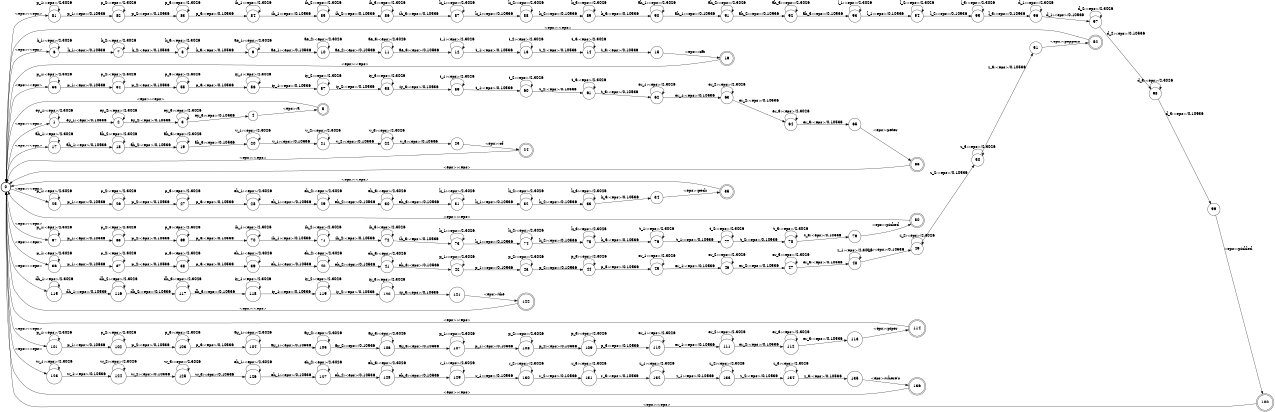 digraph FST {
rankdir = LR;
size = "8.5,11";
center = 1;
orientation = Portrait;
ranksep = "0.4";
nodesep = "0.25";
0 [label = "0", shape = circle, style = bold, fontsize = 14]
	0 -> 1 [label = "<eps>:<eps>", fontsize = 14];
	0 -> 6 [label = "<eps>:<eps>", fontsize = 14];
	0 -> 17 [label = "<eps>:<eps>", fontsize = 14];
	0 -> 25 [label = "<eps>:<eps>", fontsize = 14];
	0 -> 36 [label = "<eps>:<eps>", fontsize = 14];
	0 -> 53 [label = "<eps>:<eps>", fontsize = 14];
	0 -> 67 [label = "<eps>:<eps>", fontsize = 14];
	0 -> 81 [label = "<eps>:<eps>", fontsize = 14];
	0 -> 101 [label = "<eps>:<eps>", fontsize = 14];
	0 -> 115 [label = "<eps>:<eps>", fontsize = 14];
	0 -> 123 [label = "<eps>:<eps>", fontsize = 14];
1 [label = "1", shape = circle, style = solid, fontsize = 14]
	1 -> 1 [label = "ey_1:<eps>/2.3026", fontsize = 14];
	1 -> 2 [label = "ey_1:<eps>/0.10536", fontsize = 14];
2 [label = "2", shape = circle, style = solid, fontsize = 14]
	2 -> 2 [label = "ey_2:<eps>/2.3026", fontsize = 14];
	2 -> 3 [label = "ey_2:<eps>/0.10536", fontsize = 14];
3 [label = "3", shape = circle, style = solid, fontsize = 14]
	3 -> 3 [label = "ey_3:<eps>/2.3026", fontsize = 14];
	3 -> 4 [label = "ey_3:<eps>/0.10536", fontsize = 14];
4 [label = "4", shape = circle, style = solid, fontsize = 14]
	4 -> 5 [label = "<eps>:a", fontsize = 14];
5 [label = "5", shape = doublecircle, style = solid, fontsize = 14]
	5 -> 0 [label = "<eps>:<eps>", fontsize = 14];
6 [label = "6", shape = circle, style = solid, fontsize = 14]
	6 -> 6 [label = "k_1:<eps>/2.3026", fontsize = 14];
	6 -> 7 [label = "k_1:<eps>/0.10536", fontsize = 14];
7 [label = "7", shape = circle, style = solid, fontsize = 14]
	7 -> 7 [label = "k_2:<eps>/2.3026", fontsize = 14];
	7 -> 8 [label = "k_2:<eps>/0.10536", fontsize = 14];
8 [label = "8", shape = circle, style = solid, fontsize = 14]
	8 -> 8 [label = "k_3:<eps>/2.3026", fontsize = 14];
	8 -> 9 [label = "k_3:<eps>/0.10536", fontsize = 14];
9 [label = "9", shape = circle, style = solid, fontsize = 14]
	9 -> 9 [label = "ae_1:<eps>/2.3026", fontsize = 14];
	9 -> 10 [label = "ae_1:<eps>/0.10536", fontsize = 14];
10 [label = "10", shape = circle, style = solid, fontsize = 14]
	10 -> 10 [label = "ae_2:<eps>/2.3026", fontsize = 14];
	10 -> 11 [label = "ae_2:<eps>/0.10536", fontsize = 14];
11 [label = "11", shape = circle, style = solid, fontsize = 14]
	11 -> 11 [label = "ae_3:<eps>/2.3026", fontsize = 14];
	11 -> 12 [label = "ae_3:<eps>/0.10536", fontsize = 14];
12 [label = "12", shape = circle, style = solid, fontsize = 14]
	12 -> 12 [label = "t_1:<eps>/2.3026", fontsize = 14];
	12 -> 13 [label = "t_1:<eps>/0.10536", fontsize = 14];
13 [label = "13", shape = circle, style = solid, fontsize = 14]
	13 -> 13 [label = "t_2:<eps>/2.3026", fontsize = 14];
	13 -> 14 [label = "t_2:<eps>/0.10536", fontsize = 14];
14 [label = "14", shape = circle, style = solid, fontsize = 14]
	14 -> 14 [label = "t_3:<eps>/2.3026", fontsize = 14];
	14 -> 15 [label = "t_3:<eps>/0.10536", fontsize = 14];
15 [label = "15", shape = circle, style = solid, fontsize = 14]
	15 -> 16 [label = "<eps>:cat", fontsize = 14];
16 [label = "16", shape = doublecircle, style = solid, fontsize = 14]
	16 -> 0 [label = "<eps>:<eps>", fontsize = 14];
17 [label = "17", shape = circle, style = solid, fontsize = 14]
	17 -> 17 [label = "ah_1:<eps>/2.3026", fontsize = 14];
	17 -> 18 [label = "ah_1:<eps>/0.10536", fontsize = 14];
18 [label = "18", shape = circle, style = solid, fontsize = 14]
	18 -> 18 [label = "ah_2:<eps>/2.3026", fontsize = 14];
	18 -> 19 [label = "ah_2:<eps>/0.10536", fontsize = 14];
19 [label = "19", shape = circle, style = solid, fontsize = 14]
	19 -> 19 [label = "ah_3:<eps>/2.3026", fontsize = 14];
	19 -> 20 [label = "ah_3:<eps>/0.10536", fontsize = 14];
20 [label = "20", shape = circle, style = solid, fontsize = 14]
	20 -> 20 [label = "v_1:<eps>/2.3026", fontsize = 14];
	20 -> 21 [label = "v_1:<eps>/0.10536", fontsize = 14];
21 [label = "21", shape = circle, style = solid, fontsize = 14]
	21 -> 21 [label = "v_2:<eps>/2.3026", fontsize = 14];
	21 -> 22 [label = "v_2:<eps>/0.10536", fontsize = 14];
22 [label = "22", shape = circle, style = solid, fontsize = 14]
	22 -> 22 [label = "v_3:<eps>/2.3026", fontsize = 14];
	22 -> 23 [label = "v_3:<eps>/0.10536", fontsize = 14];
23 [label = "23", shape = circle, style = solid, fontsize = 14]
	23 -> 24 [label = "<eps>:of", fontsize = 14];
24 [label = "24", shape = doublecircle, style = solid, fontsize = 14]
	24 -> 0 [label = "<eps>:<eps>", fontsize = 14];
25 [label = "25", shape = circle, style = solid, fontsize = 14]
	25 -> 25 [label = "p_1:<eps>/2.3026", fontsize = 14];
	25 -> 26 [label = "p_1:<eps>/0.10536", fontsize = 14];
26 [label = "26", shape = circle, style = solid, fontsize = 14]
	26 -> 26 [label = "p_2:<eps>/2.3026", fontsize = 14];
	26 -> 27 [label = "p_2:<eps>/0.10536", fontsize = 14];
27 [label = "27", shape = circle, style = solid, fontsize = 14]
	27 -> 27 [label = "p_3:<eps>/2.3026", fontsize = 14];
	27 -> 28 [label = "p_3:<eps>/0.10536", fontsize = 14];
28 [label = "28", shape = circle, style = solid, fontsize = 14]
	28 -> 28 [label = "eh_1:<eps>/2.3026", fontsize = 14];
	28 -> 29 [label = "eh_1:<eps>/0.10536", fontsize = 14];
29 [label = "29", shape = circle, style = solid, fontsize = 14]
	29 -> 29 [label = "eh_2:<eps>/2.3026", fontsize = 14];
	29 -> 30 [label = "eh_2:<eps>/0.10536", fontsize = 14];
30 [label = "30", shape = circle, style = solid, fontsize = 14]
	30 -> 30 [label = "eh_3:<eps>/2.3026", fontsize = 14];
	30 -> 31 [label = "eh_3:<eps>/0.10536", fontsize = 14];
31 [label = "31", shape = circle, style = solid, fontsize = 14]
	31 -> 31 [label = "k_1:<eps>/2.3026", fontsize = 14];
	31 -> 32 [label = "k_1:<eps>/0.10536", fontsize = 14];
32 [label = "32", shape = circle, style = solid, fontsize = 14]
	32 -> 32 [label = "k_2:<eps>/2.3026", fontsize = 14];
	32 -> 33 [label = "k_2:<eps>/0.10536", fontsize = 14];
33 [label = "33", shape = circle, style = solid, fontsize = 14]
	33 -> 33 [label = "k_3:<eps>/2.3026", fontsize = 14];
	33 -> 34 [label = "k_3:<eps>/0.10536", fontsize = 14];
34 [label = "34", shape = circle, style = solid, fontsize = 14]
	34 -> 35 [label = "<eps>:peck", fontsize = 14];
35 [label = "35", shape = doublecircle, style = solid, fontsize = 14]
	35 -> 0 [label = "<eps>:<eps>", fontsize = 14];
36 [label = "36", shape = circle, style = solid, fontsize = 14]
	36 -> 36 [label = "p_1:<eps>/2.3026", fontsize = 14];
	36 -> 37 [label = "p_1:<eps>/0.10536", fontsize = 14];
37 [label = "37", shape = circle, style = solid, fontsize = 14]
	37 -> 37 [label = "p_2:<eps>/2.3026", fontsize = 14];
	37 -> 38 [label = "p_2:<eps>/0.10536", fontsize = 14];
38 [label = "38", shape = circle, style = solid, fontsize = 14]
	38 -> 38 [label = "p_3:<eps>/2.3026", fontsize = 14];
	38 -> 39 [label = "p_3:<eps>/0.10536", fontsize = 14];
39 [label = "39", shape = circle, style = solid, fontsize = 14]
	39 -> 39 [label = "eh_1:<eps>/2.3026", fontsize = 14];
	39 -> 40 [label = "eh_1:<eps>/0.10536", fontsize = 14];
40 [label = "40", shape = circle, style = solid, fontsize = 14]
	40 -> 40 [label = "eh_2:<eps>/2.3026", fontsize = 14];
	40 -> 41 [label = "eh_2:<eps>/0.10536", fontsize = 14];
41 [label = "41", shape = circle, style = solid, fontsize = 14]
	41 -> 41 [label = "eh_3:<eps>/2.3026", fontsize = 14];
	41 -> 42 [label = "eh_3:<eps>/0.10536", fontsize = 14];
42 [label = "42", shape = circle, style = solid, fontsize = 14]
	42 -> 42 [label = "p_1:<eps>/2.3026", fontsize = 14];
	42 -> 43 [label = "p_1:<eps>/0.10536", fontsize = 14];
43 [label = "43", shape = circle, style = solid, fontsize = 14]
	43 -> 43 [label = "p_2:<eps>/2.3026", fontsize = 14];
	43 -> 44 [label = "p_2:<eps>/0.10536", fontsize = 14];
44 [label = "44", shape = circle, style = solid, fontsize = 14]
	44 -> 44 [label = "p_3:<eps>/2.3026", fontsize = 14];
	44 -> 45 [label = "p_3:<eps>/0.10536", fontsize = 14];
45 [label = "45", shape = circle, style = solid, fontsize = 14]
	45 -> 45 [label = "er_1:<eps>/2.3026", fontsize = 14];
	45 -> 46 [label = "er_1:<eps>/0.10536", fontsize = 14];
46 [label = "46", shape = circle, style = solid, fontsize = 14]
	46 -> 46 [label = "er_2:<eps>/2.3026", fontsize = 14];
	46 -> 47 [label = "er_2:<eps>/0.10536", fontsize = 14];
47 [label = "47", shape = circle, style = solid, fontsize = 14]
	47 -> 47 [label = "er_3:<eps>/2.3026", fontsize = 14];
	47 -> 48 [label = "er_3:<eps>/0.10536", fontsize = 14];
48 [label = "48", shape = circle, style = solid, fontsize = 14]
	48 -> 48 [label = "z_1:<eps>/2.3026", fontsize = 14];
	48 -> 49 [label = "z_1:<eps>/0.10536", fontsize = 14];
49 [label = "49", shape = circle, style = solid, fontsize = 14]
	49 -> 49 [label = "z_2:<eps>/2.3026", fontsize = 14];
	49 -> 50 [label = "z_2:<eps>/0.10536", fontsize = 14];
50 [label = "50", shape = circle, style = solid, fontsize = 14]
	50 -> 50 [label = "z_3:<eps>/2.3026", fontsize = 14];
	50 -> 51 [label = "z_3:<eps>/0.10536", fontsize = 14];
51 [label = "51", shape = circle, style = solid, fontsize = 14]
	51 -> 52 [label = "<eps>:peppers", fontsize = 14];
52 [label = "52", shape = doublecircle, style = solid, fontsize = 14]
	52 -> 0 [label = "<eps>:<eps>", fontsize = 14];
53 [label = "53", shape = circle, style = solid, fontsize = 14]
	53 -> 53 [label = "p_1:<eps>/2.3026", fontsize = 14];
	53 -> 54 [label = "p_1:<eps>/0.10536", fontsize = 14];
54 [label = "54", shape = circle, style = solid, fontsize = 14]
	54 -> 54 [label = "p_2:<eps>/2.3026", fontsize = 14];
	54 -> 55 [label = "p_2:<eps>/0.10536", fontsize = 14];
55 [label = "55", shape = circle, style = solid, fontsize = 14]
	55 -> 55 [label = "p_3:<eps>/2.3026", fontsize = 14];
	55 -> 56 [label = "p_3:<eps>/0.10536", fontsize = 14];
56 [label = "56", shape = circle, style = solid, fontsize = 14]
	56 -> 56 [label = "iy_1:<eps>/2.3026", fontsize = 14];
	56 -> 57 [label = "iy_1:<eps>/0.10536", fontsize = 14];
57 [label = "57", shape = circle, style = solid, fontsize = 14]
	57 -> 57 [label = "iy_2:<eps>/2.3026", fontsize = 14];
	57 -> 58 [label = "iy_2:<eps>/0.10536", fontsize = 14];
58 [label = "58", shape = circle, style = solid, fontsize = 14]
	58 -> 58 [label = "iy_3:<eps>/2.3026", fontsize = 14];
	58 -> 59 [label = "iy_3:<eps>/0.10536", fontsize = 14];
59 [label = "59", shape = circle, style = solid, fontsize = 14]
	59 -> 59 [label = "t_1:<eps>/2.3026", fontsize = 14];
	59 -> 60 [label = "t_1:<eps>/0.10536", fontsize = 14];
60 [label = "60", shape = circle, style = solid, fontsize = 14]
	60 -> 60 [label = "t_2:<eps>/2.3026", fontsize = 14];
	60 -> 61 [label = "t_2:<eps>/0.10536", fontsize = 14];
61 [label = "61", shape = circle, style = solid, fontsize = 14]
	61 -> 61 [label = "t_3:<eps>/2.3026", fontsize = 14];
	61 -> 62 [label = "t_3:<eps>/0.10536", fontsize = 14];
62 [label = "62", shape = circle, style = solid, fontsize = 14]
	62 -> 62 [label = "er_1:<eps>/2.3026", fontsize = 14];
	62 -> 63 [label = "er_1:<eps>/0.10536", fontsize = 14];
63 [label = "63", shape = circle, style = solid, fontsize = 14]
	63 -> 63 [label = "er_2:<eps>/2.3026", fontsize = 14];
	63 -> 64 [label = "er_2:<eps>/0.10536", fontsize = 14];
64 [label = "64", shape = circle, style = solid, fontsize = 14]
	64 -> 64 [label = "er_3:<eps>/2.3026", fontsize = 14];
	64 -> 65 [label = "er_3:<eps>/0.10536", fontsize = 14];
65 [label = "65", shape = circle, style = solid, fontsize = 14]
	65 -> 66 [label = "<eps>:peter", fontsize = 14];
66 [label = "66", shape = doublecircle, style = solid, fontsize = 14]
	66 -> 0 [label = "<eps>:<eps>", fontsize = 14];
67 [label = "67", shape = circle, style = solid, fontsize = 14]
	67 -> 67 [label = "p_1:<eps>/2.3026", fontsize = 14];
	67 -> 68 [label = "p_1:<eps>/0.10536", fontsize = 14];
68 [label = "68", shape = circle, style = solid, fontsize = 14]
	68 -> 68 [label = "p_2:<eps>/2.3026", fontsize = 14];
	68 -> 69 [label = "p_2:<eps>/0.10536", fontsize = 14];
69 [label = "69", shape = circle, style = solid, fontsize = 14]
	69 -> 69 [label = "p_3:<eps>/2.3026", fontsize = 14];
	69 -> 70 [label = "p_3:<eps>/0.10536", fontsize = 14];
70 [label = "70", shape = circle, style = solid, fontsize = 14]
	70 -> 70 [label = "ih_1:<eps>/2.3026", fontsize = 14];
	70 -> 71 [label = "ih_1:<eps>/0.10536", fontsize = 14];
71 [label = "71", shape = circle, style = solid, fontsize = 14]
	71 -> 71 [label = "ih_2:<eps>/2.3026", fontsize = 14];
	71 -> 72 [label = "ih_2:<eps>/0.10536", fontsize = 14];
72 [label = "72", shape = circle, style = solid, fontsize = 14]
	72 -> 72 [label = "ih_3:<eps>/2.3026", fontsize = 14];
	72 -> 73 [label = "ih_3:<eps>/0.10536", fontsize = 14];
73 [label = "73", shape = circle, style = solid, fontsize = 14]
	73 -> 73 [label = "k_1:<eps>/2.3026", fontsize = 14];
	73 -> 74 [label = "k_1:<eps>/0.10536", fontsize = 14];
74 [label = "74", shape = circle, style = solid, fontsize = 14]
	74 -> 74 [label = "k_2:<eps>/2.3026", fontsize = 14];
	74 -> 75 [label = "k_2:<eps>/0.10536", fontsize = 14];
75 [label = "75", shape = circle, style = solid, fontsize = 14]
	75 -> 75 [label = "k_3:<eps>/2.3026", fontsize = 14];
	75 -> 76 [label = "k_3:<eps>/0.10536", fontsize = 14];
76 [label = "76", shape = circle, style = solid, fontsize = 14]
	76 -> 76 [label = "t_1:<eps>/2.3026", fontsize = 14];
	76 -> 77 [label = "t_1:<eps>/0.10536", fontsize = 14];
77 [label = "77", shape = circle, style = solid, fontsize = 14]
	77 -> 77 [label = "t_2:<eps>/2.3026", fontsize = 14];
	77 -> 78 [label = "t_2:<eps>/0.10536", fontsize = 14];
78 [label = "78", shape = circle, style = solid, fontsize = 14]
	78 -> 78 [label = "t_3:<eps>/2.3026", fontsize = 14];
	78 -> 79 [label = "t_3:<eps>/0.10536", fontsize = 14];
79 [label = "79", shape = circle, style = solid, fontsize = 14]
	79 -> 80 [label = "<eps>:picked", fontsize = 14];
80 [label = "80", shape = doublecircle, style = solid, fontsize = 14]
	80 -> 0 [label = "<eps>:<eps>", fontsize = 14];
81 [label = "81", shape = circle, style = solid, fontsize = 14]
	81 -> 81 [label = "p_1:<eps>/2.3026", fontsize = 14];
	81 -> 82 [label = "p_1:<eps>/0.10536", fontsize = 14];
82 [label = "82", shape = circle, style = solid, fontsize = 14]
	82 -> 82 [label = "p_2:<eps>/2.3026", fontsize = 14];
	82 -> 83 [label = "p_2:<eps>/0.10536", fontsize = 14];
83 [label = "83", shape = circle, style = solid, fontsize = 14]
	83 -> 83 [label = "p_3:<eps>/2.3026", fontsize = 14];
	83 -> 84 [label = "p_3:<eps>/0.10536", fontsize = 14];
84 [label = "84", shape = circle, style = solid, fontsize = 14]
	84 -> 84 [label = "ih_1:<eps>/2.3026", fontsize = 14];
	84 -> 85 [label = "ih_1:<eps>/0.10536", fontsize = 14];
85 [label = "85", shape = circle, style = solid, fontsize = 14]
	85 -> 85 [label = "ih_2:<eps>/2.3026", fontsize = 14];
	85 -> 86 [label = "ih_2:<eps>/0.10536", fontsize = 14];
86 [label = "86", shape = circle, style = solid, fontsize = 14]
	86 -> 86 [label = "ih_3:<eps>/2.3026", fontsize = 14];
	86 -> 87 [label = "ih_3:<eps>/0.10536", fontsize = 14];
87 [label = "87", shape = circle, style = solid, fontsize = 14]
	87 -> 87 [label = "k_1:<eps>/2.3026", fontsize = 14];
	87 -> 88 [label = "k_1:<eps>/0.10536", fontsize = 14];
88 [label = "88", shape = circle, style = solid, fontsize = 14]
	88 -> 88 [label = "k_2:<eps>/2.3026", fontsize = 14];
	88 -> 89 [label = "k_2:<eps>/0.10536", fontsize = 14];
89 [label = "89", shape = circle, style = solid, fontsize = 14]
	89 -> 89 [label = "k_3:<eps>/2.3026", fontsize = 14];
	89 -> 90 [label = "k_3:<eps>/0.10536", fontsize = 14];
90 [label = "90", shape = circle, style = solid, fontsize = 14]
	90 -> 90 [label = "ah_1:<eps>/2.3026", fontsize = 14];
	90 -> 91 [label = "ah_1:<eps>/0.10536", fontsize = 14];
91 [label = "91", shape = circle, style = solid, fontsize = 14]
	91 -> 91 [label = "ah_2:<eps>/2.3026", fontsize = 14];
	91 -> 92 [label = "ah_2:<eps>/0.10536", fontsize = 14];
92 [label = "92", shape = circle, style = solid, fontsize = 14]
	92 -> 92 [label = "ah_3:<eps>/2.3026", fontsize = 14];
	92 -> 93 [label = "ah_3:<eps>/0.10536", fontsize = 14];
93 [label = "93", shape = circle, style = solid, fontsize = 14]
	93 -> 93 [label = "l_1:<eps>/2.3026", fontsize = 14];
	93 -> 94 [label = "l_1:<eps>/0.10536", fontsize = 14];
94 [label = "94", shape = circle, style = solid, fontsize = 14]
	94 -> 94 [label = "l_2:<eps>/2.3026", fontsize = 14];
	94 -> 95 [label = "l_2:<eps>/0.10536", fontsize = 14];
95 [label = "95", shape = circle, style = solid, fontsize = 14]
	95 -> 95 [label = "l_3:<eps>/2.3026", fontsize = 14];
	95 -> 96 [label = "l_3:<eps>/0.10536", fontsize = 14];
96 [label = "96", shape = circle, style = solid, fontsize = 14]
	96 -> 96 [label = "d_1:<eps>/2.3026", fontsize = 14];
	96 -> 97 [label = "d_1:<eps>/0.10536", fontsize = 14];
97 [label = "97", shape = circle, style = solid, fontsize = 14]
	97 -> 97 [label = "d_2:<eps>/2.3026", fontsize = 14];
	97 -> 98 [label = "d_2:<eps>/0.10536", fontsize = 14];
98 [label = "98", shape = circle, style = solid, fontsize = 14]
	98 -> 98 [label = "d_3:<eps>/2.3026", fontsize = 14];
	98 -> 99 [label = "d_3:<eps>/0.10536", fontsize = 14];
99 [label = "99", shape = circle, style = solid, fontsize = 14]
	99 -> 100 [label = "<eps>:pickled", fontsize = 14];
100 [label = "100", shape = doublecircle, style = solid, fontsize = 14]
	100 -> 0 [label = "<eps>:<eps>", fontsize = 14];
101 [label = "101", shape = circle, style = solid, fontsize = 14]
	101 -> 101 [label = "p_1:<eps>/2.3026", fontsize = 14];
	101 -> 102 [label = "p_1:<eps>/0.10536", fontsize = 14];
102 [label = "102", shape = circle, style = solid, fontsize = 14]
	102 -> 102 [label = "p_2:<eps>/2.3026", fontsize = 14];
	102 -> 103 [label = "p_2:<eps>/0.10536", fontsize = 14];
103 [label = "103", shape = circle, style = solid, fontsize = 14]
	103 -> 103 [label = "p_3:<eps>/2.3026", fontsize = 14];
	103 -> 104 [label = "p_3:<eps>/0.10536", fontsize = 14];
104 [label = "104", shape = circle, style = solid, fontsize = 14]
	104 -> 104 [label = "ay_1:<eps>/2.3026", fontsize = 14];
	104 -> 105 [label = "ay_1:<eps>/0.10536", fontsize = 14];
105 [label = "105", shape = circle, style = solid, fontsize = 14]
	105 -> 105 [label = "ay_2:<eps>/2.3026", fontsize = 14];
	105 -> 106 [label = "ay_2:<eps>/0.10536", fontsize = 14];
106 [label = "106", shape = circle, style = solid, fontsize = 14]
	106 -> 106 [label = "ay_3:<eps>/2.3026", fontsize = 14];
	106 -> 107 [label = "ay_3:<eps>/0.10536", fontsize = 14];
107 [label = "107", shape = circle, style = solid, fontsize = 14]
	107 -> 107 [label = "p_1:<eps>/2.3026", fontsize = 14];
	107 -> 108 [label = "p_1:<eps>/0.10536", fontsize = 14];
108 [label = "108", shape = circle, style = solid, fontsize = 14]
	108 -> 108 [label = "p_2:<eps>/2.3026", fontsize = 14];
	108 -> 109 [label = "p_2:<eps>/0.10536", fontsize = 14];
109 [label = "109", shape = circle, style = solid, fontsize = 14]
	109 -> 109 [label = "p_3:<eps>/2.3026", fontsize = 14];
	109 -> 110 [label = "p_3:<eps>/0.10536", fontsize = 14];
110 [label = "110", shape = circle, style = solid, fontsize = 14]
	110 -> 110 [label = "er_1:<eps>/2.3026", fontsize = 14];
	110 -> 111 [label = "er_1:<eps>/0.10536", fontsize = 14];
111 [label = "111", shape = circle, style = solid, fontsize = 14]
	111 -> 111 [label = "er_2:<eps>/2.3026", fontsize = 14];
	111 -> 112 [label = "er_2:<eps>/0.10536", fontsize = 14];
112 [label = "112", shape = circle, style = solid, fontsize = 14]
	112 -> 112 [label = "er_3:<eps>/2.3026", fontsize = 14];
	112 -> 113 [label = "er_3:<eps>/0.10536", fontsize = 14];
113 [label = "113", shape = circle, style = solid, fontsize = 14]
	113 -> 114 [label = "<eps>:piper", fontsize = 14];
114 [label = "114", shape = doublecircle, style = solid, fontsize = 14]
	114 -> 0 [label = "<eps>:<eps>", fontsize = 14];
115 [label = "115", shape = circle, style = solid, fontsize = 14]
	115 -> 115 [label = "dh_1:<eps>/2.3026", fontsize = 14];
	115 -> 116 [label = "dh_1:<eps>/0.10536", fontsize = 14];
116 [label = "116", shape = circle, style = solid, fontsize = 14]
	116 -> 116 [label = "dh_2:<eps>/2.3026", fontsize = 14];
	116 -> 117 [label = "dh_2:<eps>/0.10536", fontsize = 14];
117 [label = "117", shape = circle, style = solid, fontsize = 14]
	117 -> 117 [label = "dh_3:<eps>/2.3026", fontsize = 14];
	117 -> 118 [label = "dh_3:<eps>/0.10536", fontsize = 14];
118 [label = "118", shape = circle, style = solid, fontsize = 14]
	118 -> 118 [label = "iy_1:<eps>/2.3026", fontsize = 14];
	118 -> 119 [label = "iy_1:<eps>/0.10536", fontsize = 14];
119 [label = "119", shape = circle, style = solid, fontsize = 14]
	119 -> 119 [label = "iy_2:<eps>/2.3026", fontsize = 14];
	119 -> 120 [label = "iy_2:<eps>/0.10536", fontsize = 14];
120 [label = "120", shape = circle, style = solid, fontsize = 14]
	120 -> 120 [label = "iy_3:<eps>/2.3026", fontsize = 14];
	120 -> 121 [label = "iy_3:<eps>/0.10536", fontsize = 14];
121 [label = "121", shape = circle, style = solid, fontsize = 14]
	121 -> 122 [label = "<eps>:the", fontsize = 14];
122 [label = "122", shape = doublecircle, style = solid, fontsize = 14]
	122 -> 0 [label = "<eps>:<eps>", fontsize = 14];
123 [label = "123", shape = circle, style = solid, fontsize = 14]
	123 -> 123 [label = "w_1:<eps>/2.3026", fontsize = 14];
	123 -> 124 [label = "w_1:<eps>/0.10536", fontsize = 14];
124 [label = "124", shape = circle, style = solid, fontsize = 14]
	124 -> 124 [label = "w_2:<eps>/2.3026", fontsize = 14];
	124 -> 125 [label = "w_2:<eps>/0.10536", fontsize = 14];
125 [label = "125", shape = circle, style = solid, fontsize = 14]
	125 -> 125 [label = "w_3:<eps>/2.3026", fontsize = 14];
	125 -> 126 [label = "w_3:<eps>/0.10536", fontsize = 14];
126 [label = "126", shape = circle, style = solid, fontsize = 14]
	126 -> 126 [label = "eh_1:<eps>/2.3026", fontsize = 14];
	126 -> 127 [label = "eh_1:<eps>/0.10536", fontsize = 14];
127 [label = "127", shape = circle, style = solid, fontsize = 14]
	127 -> 127 [label = "eh_2:<eps>/2.3026", fontsize = 14];
	127 -> 128 [label = "eh_2:<eps>/0.10536", fontsize = 14];
128 [label = "128", shape = circle, style = solid, fontsize = 14]
	128 -> 128 [label = "eh_3:<eps>/2.3026", fontsize = 14];
	128 -> 129 [label = "eh_3:<eps>/0.10536", fontsize = 14];
129 [label = "129", shape = circle, style = solid, fontsize = 14]
	129 -> 129 [label = "r_1:<eps>/2.3026", fontsize = 14];
	129 -> 130 [label = "r_1:<eps>/0.10536", fontsize = 14];
130 [label = "130", shape = circle, style = solid, fontsize = 14]
	130 -> 130 [label = "r_2:<eps>/2.3026", fontsize = 14];
	130 -> 131 [label = "r_2:<eps>/0.10536", fontsize = 14];
131 [label = "131", shape = circle, style = solid, fontsize = 14]
	131 -> 131 [label = "r_3:<eps>/2.3026", fontsize = 14];
	131 -> 132 [label = "r_3:<eps>/0.10536", fontsize = 14];
132 [label = "132", shape = circle, style = solid, fontsize = 14]
	132 -> 132 [label = "z_1:<eps>/2.3026", fontsize = 14];
	132 -> 133 [label = "z_1:<eps>/0.10536", fontsize = 14];
133 [label = "133", shape = circle, style = solid, fontsize = 14]
	133 -> 133 [label = "z_2:<eps>/2.3026", fontsize = 14];
	133 -> 134 [label = "z_2:<eps>/0.10536", fontsize = 14];
134 [label = "134", shape = circle, style = solid, fontsize = 14]
	134 -> 134 [label = "z_3:<eps>/2.3026", fontsize = 14];
	134 -> 135 [label = "z_3:<eps>/0.10536", fontsize = 14];
135 [label = "135", shape = circle, style = solid, fontsize = 14]
	135 -> 136 [label = "<eps>:where's", fontsize = 14];
136 [label = "136", shape = doublecircle, style = solid, fontsize = 14]
	136 -> 0 [label = "<eps>:<eps>", fontsize = 14];
}
